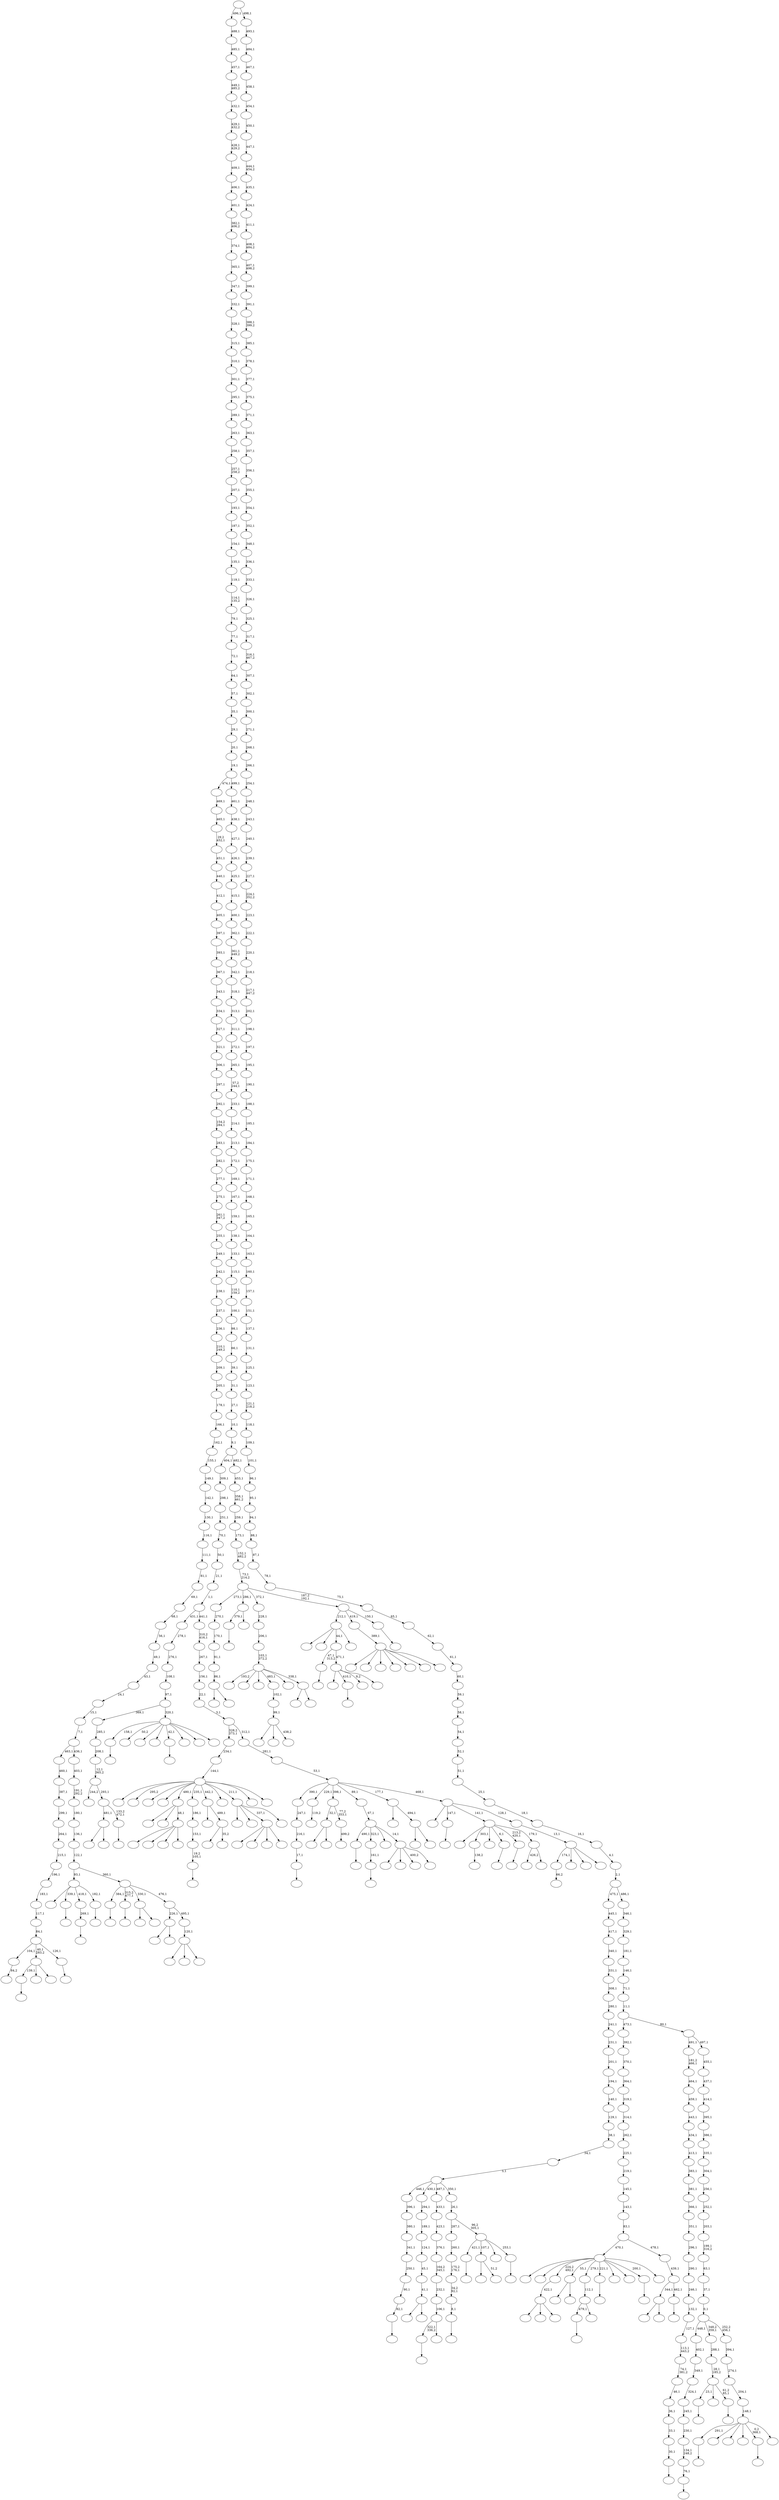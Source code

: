 digraph T {
	650 [label=""]
	649 [label=""]
	648 [label=""]
	647 [label=""]
	646 [label=""]
	645 [label=""]
	644 [label=""]
	643 [label=""]
	642 [label=""]
	641 [label=""]
	640 [label=""]
	639 [label=""]
	638 [label=""]
	637 [label=""]
	636 [label=""]
	635 [label=""]
	634 [label=""]
	633 [label=""]
	632 [label=""]
	631 [label=""]
	630 [label=""]
	629 [label=""]
	628 [label=""]
	627 [label=""]
	626 [label=""]
	625 [label=""]
	624 [label=""]
	623 [label=""]
	622 [label=""]
	621 [label=""]
	620 [label=""]
	619 [label=""]
	618 [label=""]
	617 [label=""]
	616 [label=""]
	615 [label=""]
	614 [label=""]
	613 [label=""]
	612 [label=""]
	611 [label=""]
	610 [label=""]
	609 [label=""]
	608 [label=""]
	607 [label=""]
	606 [label=""]
	605 [label=""]
	604 [label=""]
	603 [label=""]
	602 [label=""]
	601 [label=""]
	600 [label=""]
	599 [label=""]
	598 [label=""]
	597 [label=""]
	596 [label=""]
	595 [label=""]
	594 [label=""]
	593 [label=""]
	592 [label=""]
	591 [label=""]
	590 [label=""]
	589 [label=""]
	588 [label=""]
	587 [label=""]
	586 [label=""]
	585 [label=""]
	584 [label=""]
	583 [label=""]
	582 [label=""]
	581 [label=""]
	580 [label=""]
	579 [label=""]
	578 [label=""]
	577 [label=""]
	576 [label=""]
	575 [label=""]
	574 [label=""]
	573 [label=""]
	572 [label=""]
	571 [label=""]
	570 [label=""]
	569 [label=""]
	568 [label=""]
	567 [label=""]
	566 [label=""]
	565 [label=""]
	564 [label=""]
	563 [label=""]
	562 [label=""]
	561 [label=""]
	560 [label=""]
	559 [label=""]
	558 [label=""]
	557 [label=""]
	556 [label=""]
	555 [label=""]
	554 [label=""]
	553 [label=""]
	552 [label=""]
	551 [label=""]
	550 [label=""]
	549 [label=""]
	548 [label=""]
	547 [label=""]
	546 [label=""]
	545 [label=""]
	544 [label=""]
	543 [label=""]
	542 [label=""]
	541 [label=""]
	540 [label=""]
	539 [label=""]
	538 [label=""]
	537 [label=""]
	536 [label=""]
	535 [label=""]
	534 [label=""]
	533 [label=""]
	532 [label=""]
	531 [label=""]
	530 [label=""]
	529 [label=""]
	528 [label=""]
	527 [label=""]
	526 [label=""]
	525 [label=""]
	524 [label=""]
	523 [label=""]
	522 [label=""]
	521 [label=""]
	520 [label=""]
	519 [label=""]
	518 [label=""]
	517 [label=""]
	516 [label=""]
	515 [label=""]
	514 [label=""]
	513 [label=""]
	512 [label=""]
	511 [label=""]
	510 [label=""]
	509 [label=""]
	508 [label=""]
	507 [label=""]
	506 [label=""]
	505 [label=""]
	504 [label=""]
	503 [label=""]
	502 [label=""]
	501 [label=""]
	500 [label=""]
	499 [label=""]
	498 [label=""]
	497 [label=""]
	496 [label=""]
	495 [label=""]
	494 [label=""]
	493 [label=""]
	492 [label=""]
	491 [label=""]
	490 [label=""]
	489 [label=""]
	488 [label=""]
	487 [label=""]
	486 [label=""]
	485 [label=""]
	484 [label=""]
	483 [label=""]
	482 [label=""]
	481 [label=""]
	480 [label=""]
	479 [label=""]
	478 [label=""]
	477 [label=""]
	476 [label=""]
	475 [label=""]
	474 [label=""]
	473 [label=""]
	472 [label=""]
	471 [label=""]
	470 [label=""]
	469 [label=""]
	468 [label=""]
	467 [label=""]
	466 [label=""]
	465 [label=""]
	464 [label=""]
	463 [label=""]
	462 [label=""]
	461 [label=""]
	460 [label=""]
	459 [label=""]
	458 [label=""]
	457 [label=""]
	456 [label=""]
	455 [label=""]
	454 [label=""]
	453 [label=""]
	452 [label=""]
	451 [label=""]
	450 [label=""]
	449 [label=""]
	448 [label=""]
	447 [label=""]
	446 [label=""]
	445 [label=""]
	444 [label=""]
	443 [label=""]
	442 [label=""]
	441 [label=""]
	440 [label=""]
	439 [label=""]
	438 [label=""]
	437 [label=""]
	436 [label=""]
	435 [label=""]
	434 [label=""]
	433 [label=""]
	432 [label=""]
	431 [label=""]
	430 [label=""]
	429 [label=""]
	428 [label=""]
	427 [label=""]
	426 [label=""]
	425 [label=""]
	424 [label=""]
	423 [label=""]
	422 [label=""]
	421 [label=""]
	420 [label=""]
	419 [label=""]
	418 [label=""]
	417 [label=""]
	416 [label=""]
	415 [label=""]
	414 [label=""]
	413 [label=""]
	412 [label=""]
	411 [label=""]
	410 [label=""]
	409 [label=""]
	408 [label=""]
	407 [label=""]
	406 [label=""]
	405 [label=""]
	404 [label=""]
	403 [label=""]
	402 [label=""]
	401 [label=""]
	400 [label=""]
	399 [label=""]
	398 [label=""]
	397 [label=""]
	396 [label=""]
	395 [label=""]
	394 [label=""]
	393 [label=""]
	392 [label=""]
	391 [label=""]
	390 [label=""]
	389 [label=""]
	388 [label=""]
	387 [label=""]
	386 [label=""]
	385 [label=""]
	384 [label=""]
	383 [label=""]
	382 [label=""]
	381 [label=""]
	380 [label=""]
	379 [label=""]
	378 [label=""]
	377 [label=""]
	376 [label=""]
	375 [label=""]
	374 [label=""]
	373 [label=""]
	372 [label=""]
	371 [label=""]
	370 [label=""]
	369 [label=""]
	368 [label=""]
	367 [label=""]
	366 [label=""]
	365 [label=""]
	364 [label=""]
	363 [label=""]
	362 [label=""]
	361 [label=""]
	360 [label=""]
	359 [label=""]
	358 [label=""]
	357 [label=""]
	356 [label=""]
	355 [label=""]
	354 [label=""]
	353 [label=""]
	352 [label=""]
	351 [label=""]
	350 [label=""]
	349 [label=""]
	348 [label=""]
	347 [label=""]
	346 [label=""]
	345 [label=""]
	344 [label=""]
	343 [label=""]
	342 [label=""]
	341 [label=""]
	340 [label=""]
	339 [label=""]
	338 [label=""]
	337 [label=""]
	336 [label=""]
	335 [label=""]
	334 [label=""]
	333 [label=""]
	332 [label=""]
	331 [label=""]
	330 [label=""]
	329 [label=""]
	328 [label=""]
	327 [label=""]
	326 [label=""]
	325 [label=""]
	324 [label=""]
	323 [label=""]
	322 [label=""]
	321 [label=""]
	320 [label=""]
	319 [label=""]
	318 [label=""]
	317 [label=""]
	316 [label=""]
	315 [label=""]
	314 [label=""]
	313 [label=""]
	312 [label=""]
	311 [label=""]
	310 [label=""]
	309 [label=""]
	308 [label=""]
	307 [label=""]
	306 [label=""]
	305 [label=""]
	304 [label=""]
	303 [label=""]
	302 [label=""]
	301 [label=""]
	300 [label=""]
	299 [label=""]
	298 [label=""]
	297 [label=""]
	296 [label=""]
	295 [label=""]
	294 [label=""]
	293 [label=""]
	292 [label=""]
	291 [label=""]
	290 [label=""]
	289 [label=""]
	288 [label=""]
	287 [label=""]
	286 [label=""]
	285 [label=""]
	284 [label=""]
	283 [label=""]
	282 [label=""]
	281 [label=""]
	280 [label=""]
	279 [label=""]
	278 [label=""]
	277 [label=""]
	276 [label=""]
	275 [label=""]
	274 [label=""]
	273 [label=""]
	272 [label=""]
	271 [label=""]
	270 [label=""]
	269 [label=""]
	268 [label=""]
	267 [label=""]
	266 [label=""]
	265 [label=""]
	264 [label=""]
	263 [label=""]
	262 [label=""]
	261 [label=""]
	260 [label=""]
	259 [label=""]
	258 [label=""]
	257 [label=""]
	256 [label=""]
	255 [label=""]
	254 [label=""]
	253 [label=""]
	252 [label=""]
	251 [label=""]
	250 [label=""]
	249 [label=""]
	248 [label=""]
	247 [label=""]
	246 [label=""]
	245 [label=""]
	244 [label=""]
	243 [label=""]
	242 [label=""]
	241 [label=""]
	240 [label=""]
	239 [label=""]
	238 [label=""]
	237 [label=""]
	236 [label=""]
	235 [label=""]
	234 [label=""]
	233 [label=""]
	232 [label=""]
	231 [label=""]
	230 [label=""]
	229 [label=""]
	228 [label=""]
	227 [label=""]
	226 [label=""]
	225 [label=""]
	224 [label=""]
	223 [label=""]
	222 [label=""]
	221 [label=""]
	220 [label=""]
	219 [label=""]
	218 [label=""]
	217 [label=""]
	216 [label=""]
	215 [label=""]
	214 [label=""]
	213 [label=""]
	212 [label=""]
	211 [label=""]
	210 [label=""]
	209 [label=""]
	208 [label=""]
	207 [label=""]
	206 [label=""]
	205 [label=""]
	204 [label=""]
	203 [label=""]
	202 [label=""]
	201 [label=""]
	200 [label=""]
	199 [label=""]
	198 [label=""]
	197 [label=""]
	196 [label=""]
	195 [label=""]
	194 [label=""]
	193 [label=""]
	192 [label=""]
	191 [label=""]
	190 [label=""]
	189 [label=""]
	188 [label=""]
	187 [label=""]
	186 [label=""]
	185 [label=""]
	184 [label=""]
	183 [label=""]
	182 [label=""]
	181 [label=""]
	180 [label=""]
	179 [label=""]
	178 [label=""]
	177 [label=""]
	176 [label=""]
	175 [label=""]
	174 [label=""]
	173 [label=""]
	172 [label=""]
	171 [label=""]
	170 [label=""]
	169 [label=""]
	168 [label=""]
	167 [label=""]
	166 [label=""]
	165 [label=""]
	164 [label=""]
	163 [label=""]
	162 [label=""]
	161 [label=""]
	160 [label=""]
	159 [label=""]
	158 [label=""]
	157 [label=""]
	156 [label=""]
	155 [label=""]
	154 [label=""]
	153 [label=""]
	152 [label=""]
	151 [label=""]
	150 [label=""]
	149 [label=""]
	148 [label=""]
	147 [label=""]
	146 [label=""]
	145 [label=""]
	144 [label=""]
	143 [label=""]
	142 [label=""]
	141 [label=""]
	140 [label=""]
	139 [label=""]
	138 [label=""]
	137 [label=""]
	136 [label=""]
	135 [label=""]
	134 [label=""]
	133 [label=""]
	132 [label=""]
	131 [label=""]
	130 [label=""]
	129 [label=""]
	128 [label=""]
	127 [label=""]
	126 [label=""]
	125 [label=""]
	124 [label=""]
	123 [label=""]
	122 [label=""]
	121 [label=""]
	120 [label=""]
	119 [label=""]
	118 [label=""]
	117 [label=""]
	116 [label=""]
	115 [label=""]
	114 [label=""]
	113 [label=""]
	112 [label=""]
	111 [label=""]
	110 [label=""]
	109 [label=""]
	108 [label=""]
	107 [label=""]
	106 [label=""]
	105 [label=""]
	104 [label=""]
	103 [label=""]
	102 [label=""]
	101 [label=""]
	100 [label=""]
	99 [label=""]
	98 [label=""]
	97 [label=""]
	96 [label=""]
	95 [label=""]
	94 [label=""]
	93 [label=""]
	92 [label=""]
	91 [label=""]
	90 [label=""]
	89 [label=""]
	88 [label=""]
	87 [label=""]
	86 [label=""]
	85 [label=""]
	84 [label=""]
	83 [label=""]
	82 [label=""]
	81 [label=""]
	80 [label=""]
	79 [label=""]
	78 [label=""]
	77 [label=""]
	76 [label=""]
	75 [label=""]
	74 [label=""]
	73 [label=""]
	72 [label=""]
	71 [label=""]
	70 [label=""]
	69 [label=""]
	68 [label=""]
	67 [label=""]
	66 [label=""]
	65 [label=""]
	64 [label=""]
	63 [label=""]
	62 [label=""]
	61 [label=""]
	60 [label=""]
	59 [label=""]
	58 [label=""]
	57 [label=""]
	56 [label=""]
	55 [label=""]
	54 [label=""]
	53 [label=""]
	52 [label=""]
	51 [label=""]
	50 [label=""]
	49 [label=""]
	48 [label=""]
	47 [label=""]
	46 [label=""]
	45 [label=""]
	44 [label=""]
	43 [label=""]
	42 [label=""]
	41 [label=""]
	40 [label=""]
	39 [label=""]
	38 [label=""]
	37 [label=""]
	36 [label=""]
	35 [label=""]
	34 [label=""]
	33 [label=""]
	32 [label=""]
	31 [label=""]
	30 [label=""]
	29 [label=""]
	28 [label=""]
	27 [label=""]
	26 [label=""]
	25 [label=""]
	24 [label=""]
	23 [label=""]
	22 [label=""]
	21 [label=""]
	20 [label=""]
	19 [label=""]
	18 [label=""]
	17 [label=""]
	16 [label=""]
	15 [label=""]
	14 [label=""]
	13 [label=""]
	12 [label=""]
	11 [label=""]
	10 [label=""]
	9 [label=""]
	8 [label=""]
	7 [label=""]
	6 [label=""]
	5 [label=""]
	4 [label=""]
	3 [label=""]
	2 [label=""]
	1 [label=""]
	0 [label=""]
	649 -> 650 [label=""]
	648 -> 649 [label="17,1"]
	647 -> 648 [label="216,1"]
	646 -> 647 [label="247,1"]
	644 -> 645 [label=""]
	643 -> 644 [label="82,1"]
	642 -> 643 [label="90,1"]
	641 -> 642 [label="250,1"]
	640 -> 641 [label="341,1"]
	639 -> 640 [label="380,1"]
	638 -> 639 [label="396,1"]
	635 -> 636 [label=""]
	632 -> 633 [label=""]
	628 -> 629 [label=""]
	623 -> 624 [label=""]
	621 -> 622 [label=""]
	620 -> 621 [label="30,1"]
	619 -> 620 [label="33,1"]
	618 -> 619 [label="36,1"]
	617 -> 618 [label="46,1"]
	616 -> 617 [label="74,1\n381,2"]
	615 -> 616 [label="113,1\n443,2"]
	614 -> 615 [label="127,1"]
	613 -> 614 [label="132,1"]
	612 -> 613 [label="246,1"]
	611 -> 612 [label="290,1"]
	610 -> 611 [label="296,1"]
	609 -> 610 [label="351,1"]
	608 -> 609 [label="366,1"]
	607 -> 608 [label="381,1"]
	606 -> 607 [label="383,1"]
	605 -> 606 [label="413,1"]
	604 -> 605 [label="434,1"]
	603 -> 604 [label="443,1"]
	602 -> 603 [label="459,1"]
	601 -> 602 [label="464,1"]
	600 -> 601 [label="181,2\n466,1"]
	598 -> 625 [label=""]
	598 -> 599 [label=""]
	594 -> 595 [label=""]
	589 -> 590 [label="84,2"]
	586 -> 587 [label=""]
	585 -> 586 [label="161,1"]
	569 -> 570 [label=""]
	564 -> 565 [label=""]
	563 -> 564 [label="76,1"]
	562 -> 563 [label="134,1\n248,2"]
	561 -> 562 [label="230,1"]
	560 -> 561 [label="245,1"]
	559 -> 560 [label="324,1"]
	558 -> 559 [label="349,1"]
	557 -> 558 [label="402,1"]
	554 -> 555 [label=""]
	552 -> 553 [label=""]
	545 -> 546 [label=""]
	543 -> 544 [label=""]
	542 -> 543 [label="269,1"]
	539 -> 635 [label="139,1"]
	539 -> 593 [label=""]
	539 -> 540 [label=""]
	531 -> 630 [label=""]
	531 -> 547 [label=""]
	531 -> 532 [label=""]
	530 -> 531 [label="422,1"]
	528 -> 529 [label=""]
	526 -> 527 [label="138,2"]
	523 -> 524 [label="66,2"]
	520 -> 521 [label=""]
	519 -> 589 [label="104,1"]
	519 -> 539 [label="40,1\n283,2"]
	519 -> 520 [label="126,1"]
	518 -> 519 [label="84,1"]
	517 -> 518 [label="117,1"]
	516 -> 517 [label="183,1"]
	515 -> 516 [label="196,1"]
	514 -> 515 [label="215,1"]
	513 -> 514 [label="264,1"]
	512 -> 513 [label="299,1"]
	511 -> 512 [label="387,1"]
	510 -> 511 [label="460,1"]
	508 -> 509 [label=""]
	506 -> 507 [label=""]
	505 -> 506 [label="8,1"]
	504 -> 505 [label="34,2\n92,1"]
	503 -> 504 [label="175,2\n176,1"]
	502 -> 503 [label="260,1"]
	499 -> 500 [label=""]
	495 -> 626 [label=""]
	495 -> 496 [label=""]
	494 -> 495 [label="41,1"]
	493 -> 494 [label="45,1"]
	492 -> 493 [label="124,1"]
	491 -> 492 [label="189,1"]
	490 -> 491 [label="294,1"]
	488 -> 489 [label=""]
	485 -> 582 [label=""]
	485 -> 486 [label=""]
	480 -> 584 [label=""]
	480 -> 481 [label=""]
	478 -> 525 [label=""]
	478 -> 479 [label=""]
	476 -> 632 [label="322,1\n336,2"]
	476 -> 477 [label=""]
	475 -> 476 [label="106,1"]
	474 -> 475 [label="232,1"]
	473 -> 474 [label="164,2\n345,1"]
	472 -> 473 [label="376,1"]
	471 -> 472 [label="423,1"]
	470 -> 471 [label="433,1"]
	468 -> 627 [label=""]
	468 -> 550 [label=""]
	468 -> 469 [label="438,2"]
	467 -> 468 [label="99,1"]
	466 -> 467 [label="102,1"]
	463 -> 579 [label=""]
	463 -> 576 [label=""]
	463 -> 484 [label=""]
	463 -> 464 [label=""]
	462 -> 572 [label=""]
	462 -> 537 [label=""]
	462 -> 463 [label="48,1"]
	460 -> 461 [label=""]
	459 -> 575 [label=""]
	459 -> 552 [label="339,1"]
	459 -> 542 [label="418,1"]
	459 -> 460 [label="182,1"]
	455 -> 456 [label=""]
	448 -> 528 [label="479,1"]
	448 -> 449 [label=""]
	447 -> 448 [label="112,1"]
	445 -> 446 [label=""]
	443 -> 444 [label=""]
	440 -> 534 [label=""]
	440 -> 441 [label=""]
	439 -> 440 [label="86,1"]
	438 -> 439 [label="91,1"]
	437 -> 438 [label="170,1"]
	436 -> 437 [label="270,1"]
	434 -> 580 [label=""]
	434 -> 549 [label=""]
	434 -> 522 [label=""]
	434 -> 435 [label=""]
	432 -> 433 [label=""]
	430 -> 431 [label="119,2"]
	426 -> 427 [label=""]
	425 -> 426 [label="19,2\n105,1"]
	424 -> 425 [label="153,1"]
	423 -> 424 [label="186,1"]
	421 -> 578 [label=""]
	421 -> 422 [label="35,2"]
	420 -> 574 [label=""]
	420 -> 421 [label="489,1"]
	418 -> 596 [label=""]
	418 -> 499 [label="410,1"]
	418 -> 458 [label="9,2"]
	418 -> 419 [label=""]
	417 -> 508 [label="47,1\n313,2"]
	417 -> 418 [label="471,1"]
	413 -> 535 [label=""]
	413 -> 414 [label="51,2"]
	411 -> 412 [label=""]
	406 -> 634 [label=""]
	406 -> 566 [label=""]
	406 -> 530 [label="224,2\n492,1"]
	406 -> 480 [label="55,1"]
	406 -> 447 [label="279,1"]
	406 -> 432 [label="221,1"]
	406 -> 429 [label=""]
	406 -> 416 [label=""]
	406 -> 411 [label="200,1"]
	406 -> 407 [label=""]
	404 -> 554 [label="379,1"]
	404 -> 405 [label=""]
	401 -> 402 [label="499,2"]
	400 -> 478 [label="32,1"]
	400 -> 401 [label="77,2\n353,1"]
	398 -> 399 [label=""]
	397 -> 485 [label="481,1"]
	397 -> 398 [label="133,2\n472,1"]
	396 -> 567 [label="244,2"]
	396 -> 397 [label="293,1"]
	395 -> 396 [label="12,1\n365,2"]
	394 -> 395 [label="208,1"]
	393 -> 394 [label="285,1"]
	388 -> 389 [label=""]
	386 -> 497 [label=""]
	386 -> 487 [label=""]
	386 -> 417 [label="44,1"]
	386 -> 387 [label=""]
	382 -> 533 [label=""]
	382 -> 383 [label=""]
	380 -> 569 [label="158,1"]
	380 -> 457 [label="50,2"]
	380 -> 453 [label=""]
	380 -> 450 [label=""]
	380 -> 445 [label="42,1"]
	380 -> 409 [label=""]
	380 -> 385 [label=""]
	380 -> 381 [label=""]
	379 -> 393 [label="369,1"]
	379 -> 380 [label="320,1"]
	378 -> 379 [label="97,1"]
	377 -> 378 [label="108,1"]
	376 -> 377 [label="276,1"]
	375 -> 376 [label="278,1"]
	373 -> 374 [label=""]
	371 -> 372 [label=""]
	370 -> 628 [label="23,1"]
	370 -> 536 [label=""]
	370 -> 371 [label="61,2\n85,1"]
	369 -> 370 [label="28,1\n185,2"]
	368 -> 369 [label="288,1"]
	366 -> 367 [label=""]
	363 -> 573 [label=""]
	363 -> 568 [label=""]
	363 -> 434 [label="337,1"]
	363 -> 364 [label=""]
	361 -> 581 [label=""]
	361 -> 362 [label=""]
	360 -> 591 [label="193,2"]
	360 -> 577 [label=""]
	360 -> 548 [label=""]
	360 -> 466 [label="483,1"]
	360 -> 384 [label=""]
	360 -> 361 [label="338,1"]
	359 -> 360 [label="103,1\n372,2"]
	358 -> 359 [label="206,1"]
	357 -> 358 [label="228,1"]
	355 -> 391 [label=""]
	355 -> 356 [label=""]
	353 -> 354 [label=""]
	352 -> 488 [label="421,1"]
	352 -> 413 [label="107,1"]
	352 -> 403 [label=""]
	352 -> 353 [label="253,1"]
	351 -> 502 [label="287,1"]
	351 -> 352 [label="96,2\n305,1"]
	350 -> 351 [label="26,1"]
	349 -> 638 [label="446,1"]
	349 -> 490 [label="430,1"]
	349 -> 470 [label="487,1"]
	349 -> 350 [label="350,1"]
	348 -> 349 [label="5,1"]
	347 -> 348 [label="34,1"]
	346 -> 347 [label="38,1"]
	345 -> 346 [label="129,1"]
	344 -> 345 [label="140,1"]
	343 -> 344 [label="194,1"]
	342 -> 343 [label="201,1"]
	341 -> 342 [label="231,1"]
	340 -> 341 [label="241,1"]
	339 -> 340 [label="280,1"]
	338 -> 339 [label="308,1"]
	337 -> 338 [label="331,1"]
	336 -> 337 [label="340,1"]
	335 -> 336 [label="417,1"]
	334 -> 335 [label="445,1"]
	332 -> 631 [label=""]
	332 -> 588 [label=""]
	332 -> 482 [label="400,2"]
	332 -> 333 [label=""]
	331 -> 594 [label="490,1"]
	331 -> 585 [label="323,1"]
	331 -> 452 [label=""]
	331 -> 332 [label="14,1"]
	330 -> 331 [label="67,1"]
	326 -> 327 [label=""]
	325 -> 598 [label="344,1"]
	325 -> 326 [label="462,1"]
	324 -> 325 [label="439,1"]
	323 -> 406 [label="470,1"]
	323 -> 324 [label="478,1"]
	322 -> 323 [label="83,1"]
	321 -> 322 [label="143,1"]
	320 -> 321 [label="145,1"]
	319 -> 320 [label="219,1"]
	318 -> 319 [label="225,1"]
	317 -> 318 [label="262,1"]
	316 -> 317 [label="314,1"]
	315 -> 316 [label="319,1"]
	314 -> 315 [label="364,1"]
	313 -> 314 [label="370,1"]
	312 -> 313 [label="392,1"]
	310 -> 592 [label=""]
	310 -> 571 [label=""]
	310 -> 442 [label=""]
	310 -> 415 [label=""]
	310 -> 390 [label=""]
	310 -> 328 [label=""]
	310 -> 311 [label=""]
	309 -> 310 [label="389,1"]
	307 -> 583 [label="426,2"]
	307 -> 308 [label=""]
	306 -> 597 [label=""]
	306 -> 526 [label="303,1"]
	306 -> 483 [label=""]
	306 -> 388 [label="6,1"]
	306 -> 373 [label="213,2\n420,1"]
	306 -> 307 [label="179,1"]
	304 -> 551 [label=""]
	304 -> 541 [label="295,2"]
	304 -> 501 [label=""]
	304 -> 465 [label=""]
	304 -> 462 [label="480,1"]
	304 -> 423 [label="235,1"]
	304 -> 420 [label="442,1"]
	304 -> 408 [label=""]
	304 -> 363 [label="211,1"]
	304 -> 329 [label=""]
	304 -> 305 [label=""]
	303 -> 304 [label="144,1"]
	302 -> 303 [label="234,1"]
	300 -> 637 [label=""]
	300 -> 498 [label=""]
	300 -> 301 [label=""]
	299 -> 300 [label="120,1"]
	298 -> 382 [label="226,1"]
	298 -> 299 [label="495,1"]
	297 -> 455 [label="384,1"]
	297 -> 443 [label="315,2\n477,1"]
	297 -> 355 [label="330,1"]
	297 -> 298 [label="476,1"]
	296 -> 459 [label="93,1"]
	296 -> 297 [label="360,1"]
	295 -> 296 [label="122,1"]
	294 -> 295 [label="136,1"]
	293 -> 294 [label="180,1"]
	292 -> 293 [label="191,1\n292,2"]
	291 -> 292 [label="403,1"]
	290 -> 510 [label="463,1"]
	290 -> 291 [label="436,1"]
	289 -> 290 [label="7,1"]
	288 -> 289 [label="15,1"]
	287 -> 288 [label="24,1"]
	286 -> 287 [label="43,1"]
	285 -> 286 [label="49,1"]
	284 -> 285 [label="56,1"]
	283 -> 284 [label="68,1"]
	282 -> 283 [label="69,1"]
	281 -> 282 [label="81,1"]
	280 -> 281 [label="111,1"]
	279 -> 280 [label="116,1"]
	278 -> 279 [label="130,1"]
	277 -> 278 [label="142,1"]
	276 -> 277 [label="149,1"]
	275 -> 276 [label="155,1"]
	274 -> 275 [label="162,1"]
	273 -> 274 [label="166,1"]
	272 -> 273 [label="178,1"]
	271 -> 272 [label="205,1"]
	270 -> 271 [label="209,1"]
	269 -> 270 [label="210,1\n249,2"]
	268 -> 269 [label="236,1"]
	267 -> 268 [label="237,1"]
	266 -> 267 [label="238,1"]
	265 -> 266 [label="242,1"]
	264 -> 265 [label="249,1"]
	263 -> 264 [label="255,1"]
	262 -> 263 [label="261,1\n347,2"]
	261 -> 262 [label="275,1"]
	260 -> 261 [label="277,1"]
	259 -> 260 [label="282,1"]
	258 -> 259 [label="283,1"]
	257 -> 258 [label="154,2\n284,1"]
	256 -> 257 [label="292,1"]
	255 -> 256 [label="297,1"]
	254 -> 255 [label="306,1"]
	253 -> 254 [label="321,1"]
	252 -> 253 [label="327,1"]
	251 -> 252 [label="334,1"]
	250 -> 251 [label="343,1"]
	249 -> 250 [label="367,1"]
	248 -> 249 [label="393,1"]
	247 -> 248 [label="397,1"]
	246 -> 247 [label="405,1"]
	245 -> 246 [label="412,1"]
	244 -> 245 [label="440,1"]
	243 -> 244 [label="451,1"]
	242 -> 243 [label="29,2\n452,1"]
	241 -> 242 [label="465,1"]
	240 -> 241 [label="469,1"]
	238 -> 538 [label=""]
	238 -> 239 [label=""]
	237 -> 365 [label=""]
	237 -> 238 [label="494,1"]
	235 -> 523 [label="174,1"]
	235 -> 410 [label=""]
	235 -> 392 [label=""]
	235 -> 236 [label=""]
	234 -> 235 [label="13,1"]
	233 -> 556 [label=""]
	233 -> 545 [label="147,1"]
	233 -> 306 [label="141,1"]
	233 -> 234 [label="128,1"]
	232 -> 646 [label="390,1"]
	232 -> 430 [label="229,1"]
	232 -> 400 [label="398,1"]
	232 -> 330 [label="89,1"]
	232 -> 237 [label="177,1"]
	232 -> 233 [label="468,1"]
	231 -> 232 [label="53,1"]
	230 -> 231 [label="281,1"]
	229 -> 302 [label="328,2\n373,1"]
	229 -> 230 [label="312,1"]
	228 -> 229 [label="3,1"]
	227 -> 228 [label="22,1"]
	226 -> 227 [label="156,1"]
	225 -> 226 [label="267,1"]
	224 -> 225 [label="310,2\n416,1"]
	223 -> 375 [label="431,1"]
	223 -> 224 [label="441,1"]
	222 -> 223 [label="1,1"]
	221 -> 222 [label="21,1"]
	220 -> 221 [label="50,1"]
	219 -> 220 [label="70,1"]
	218 -> 219 [label="251,1"]
	217 -> 218 [label="298,1"]
	216 -> 217 [label="309,1"]
	214 -> 215 [label=""]
	213 -> 386 [label="212,1"]
	213 -> 309 [label="419,1"]
	213 -> 214 [label="150,1"]
	212 -> 436 [label="273,1"]
	212 -> 404 [label="286,1"]
	212 -> 357 [label="372,1"]
	212 -> 213 [label="187,2\n192,1"]
	211 -> 212 [label="73,1\n214,2"]
	210 -> 211 [label="152,1\n482,2"]
	209 -> 210 [label="173,1"]
	208 -> 209 [label="259,1"]
	207 -> 208 [label="358,1\n461,2"]
	206 -> 207 [label="453,1"]
	205 -> 216 [label="404,1"]
	205 -> 206 [label="482,1"]
	204 -> 205 [label="9,1"]
	203 -> 204 [label="10,1"]
	202 -> 203 [label="27,1"]
	201 -> 202 [label="31,1"]
	200 -> 201 [label="39,1"]
	199 -> 200 [label="66,1"]
	198 -> 199 [label="98,1"]
	197 -> 198 [label="100,1"]
	196 -> 197 [label="110,1\n159,2"]
	195 -> 196 [label="115,1"]
	194 -> 195 [label="133,1"]
	193 -> 194 [label="138,1"]
	192 -> 193 [label="159,1"]
	191 -> 192 [label="167,1"]
	190 -> 191 [label="169,1"]
	189 -> 190 [label="172,1"]
	188 -> 189 [label="213,1"]
	187 -> 188 [label="214,1"]
	186 -> 187 [label="233,1"]
	185 -> 186 [label="57,2\n244,1"]
	184 -> 185 [label="265,1"]
	183 -> 184 [label="272,1"]
	182 -> 183 [label="311,1"]
	181 -> 182 [label="313,1"]
	180 -> 181 [label="318,1"]
	179 -> 180 [label="342,1"]
	178 -> 179 [label="361,1\n449,2"]
	177 -> 178 [label="362,1"]
	176 -> 177 [label="400,1"]
	175 -> 176 [label="415,1"]
	174 -> 175 [label="425,1"]
	173 -> 174 [label="426,1"]
	172 -> 173 [label="427,1"]
	171 -> 172 [label="438,1"]
	170 -> 171 [label="461,1"]
	169 -> 240 [label="474,1"]
	169 -> 170 [label="499,1"]
	168 -> 169 [label="19,1"]
	167 -> 168 [label="20,1"]
	166 -> 167 [label="29,1"]
	165 -> 166 [label="35,1"]
	164 -> 165 [label="57,1"]
	163 -> 164 [label="64,1"]
	162 -> 163 [label="72,1"]
	161 -> 162 [label="77,1"]
	160 -> 161 [label="79,1"]
	159 -> 160 [label="114,1\n135,2"]
	158 -> 159 [label="119,1"]
	157 -> 158 [label="135,1"]
	156 -> 157 [label="154,1"]
	155 -> 156 [label="187,1"]
	154 -> 155 [label="193,1"]
	153 -> 154 [label="207,1"]
	152 -> 153 [label="257,1\n258,2"]
	151 -> 152 [label="258,1"]
	150 -> 151 [label="263,1"]
	149 -> 150 [label="289,1"]
	148 -> 149 [label="295,1"]
	147 -> 148 [label="301,1"]
	146 -> 147 [label="310,1"]
	145 -> 146 [label="315,1"]
	144 -> 145 [label="328,1"]
	143 -> 144 [label="332,1"]
	142 -> 143 [label="347,1"]
	141 -> 142 [label="365,1"]
	140 -> 141 [label="374,1"]
	139 -> 140 [label="382,1\n406,2"]
	138 -> 139 [label="401,1"]
	137 -> 138 [label="406,1"]
	136 -> 137 [label="409,1"]
	135 -> 136 [label="428,1\n429,2"]
	134 -> 135 [label="429,1\n432,2"]
	133 -> 134 [label="432,1"]
	132 -> 133 [label="449,1\n485,2"]
	131 -> 132 [label="457,1"]
	130 -> 131 [label="485,1"]
	129 -> 130 [label="488,1"]
	127 -> 623 [label="291,1"]
	127 -> 454 [label=""]
	127 -> 451 [label=""]
	127 -> 428 [label=""]
	127 -> 366 [label="0,2\n368,1"]
	127 -> 128 [label=""]
	126 -> 127 [label="148,1"]
	125 -> 126 [label="204,1"]
	124 -> 125 [label="274,1"]
	123 -> 124 [label="394,1"]
	122 -> 557 [label="448,1"]
	122 -> 368 [label="348,2\n359,1"]
	122 -> 123 [label="252,2\n456,1"]
	121 -> 122 [label="0,1"]
	120 -> 121 [label="37,1"]
	119 -> 120 [label="63,1"]
	118 -> 119 [label="199,1\n316,2"]
	117 -> 118 [label="203,1"]
	116 -> 117 [label="252,1"]
	115 -> 116 [label="256,1"]
	114 -> 115 [label="304,1"]
	113 -> 114 [label="335,1"]
	112 -> 113 [label="386,1"]
	111 -> 112 [label="395,1"]
	110 -> 111 [label="414,1"]
	109 -> 110 [label="437,1"]
	108 -> 109 [label="455,1"]
	107 -> 600 [label="491,1"]
	107 -> 108 [label="497,1"]
	106 -> 312 [label="473,1"]
	106 -> 107 [label="80,1"]
	105 -> 106 [label="11,1"]
	104 -> 105 [label="71,1"]
	103 -> 104 [label="146,1"]
	102 -> 103 [label="181,1"]
	101 -> 102 [label="329,1"]
	100 -> 101 [label="346,1"]
	99 -> 334 [label="475,1"]
	99 -> 100 [label="486,1"]
	98 -> 99 [label="2,1"]
	97 -> 98 [label="4,1"]
	96 -> 97 [label="16,1"]
	95 -> 96 [label="18,1"]
	94 -> 95 [label="25,1"]
	93 -> 94 [label="51,1"]
	92 -> 93 [label="52,1"]
	91 -> 92 [label="54,1"]
	90 -> 91 [label="58,1"]
	89 -> 90 [label="59,1"]
	88 -> 89 [label="60,1"]
	87 -> 88 [label="61,1"]
	86 -> 87 [label="62,1"]
	85 -> 86 [label="65,1"]
	84 -> 85 [label="75,1"]
	83 -> 84 [label="78,1"]
	82 -> 83 [label="87,1"]
	81 -> 82 [label="88,1"]
	80 -> 81 [label="94,1"]
	79 -> 80 [label="95,1"]
	78 -> 79 [label="96,1"]
	77 -> 78 [label="101,1"]
	76 -> 77 [label="109,1"]
	75 -> 76 [label="118,1"]
	74 -> 75 [label="121,1\n218,2"]
	73 -> 74 [label="123,1"]
	72 -> 73 [label="125,1"]
	71 -> 72 [label="131,1"]
	70 -> 71 [label="137,1"]
	69 -> 70 [label="151,1"]
	68 -> 69 [label="157,1"]
	67 -> 68 [label="160,1"]
	66 -> 67 [label="163,1"]
	65 -> 66 [label="164,1"]
	64 -> 65 [label="165,1"]
	63 -> 64 [label="168,1"]
	62 -> 63 [label="171,1"]
	61 -> 62 [label="175,1"]
	60 -> 61 [label="184,1"]
	59 -> 60 [label="185,1"]
	58 -> 59 [label="188,1"]
	57 -> 58 [label="190,1"]
	56 -> 57 [label="195,1"]
	55 -> 56 [label="197,1"]
	54 -> 55 [label="198,1"]
	53 -> 54 [label="202,1"]
	52 -> 53 [label="217,1\n447,2"]
	51 -> 52 [label="218,1"]
	50 -> 51 [label="220,1"]
	49 -> 50 [label="222,1"]
	48 -> 49 [label="223,1"]
	47 -> 48 [label="224,1\n352,2"]
	46 -> 47 [label="227,1"]
	45 -> 46 [label="239,1"]
	44 -> 45 [label="240,1"]
	43 -> 44 [label="243,1"]
	42 -> 43 [label="248,1"]
	41 -> 42 [label="254,1"]
	40 -> 41 [label="266,1"]
	39 -> 40 [label="268,1"]
	38 -> 39 [label="271,1"]
	37 -> 38 [label="300,1"]
	36 -> 37 [label="302,1"]
	35 -> 36 [label="307,1"]
	34 -> 35 [label="316,1\n467,2"]
	33 -> 34 [label="317,1"]
	32 -> 33 [label="325,1"]
	31 -> 32 [label="326,1"]
	30 -> 31 [label="333,1"]
	29 -> 30 [label="336,1"]
	28 -> 29 [label="348,1"]
	27 -> 28 [label="352,1"]
	26 -> 27 [label="354,1"]
	25 -> 26 [label="355,1"]
	24 -> 25 [label="356,1"]
	23 -> 24 [label="357,1"]
	22 -> 23 [label="363,1"]
	21 -> 22 [label="371,1"]
	20 -> 21 [label="375,1"]
	19 -> 20 [label="377,1"]
	18 -> 19 [label="378,1"]
	17 -> 18 [label="385,1"]
	16 -> 17 [label="388,1\n399,2"]
	15 -> 16 [label="391,1"]
	14 -> 15 [label="399,1"]
	13 -> 14 [label="407,1\n498,2"]
	12 -> 13 [label="408,1\n484,2"]
	11 -> 12 [label="411,1"]
	10 -> 11 [label="424,1"]
	9 -> 10 [label="435,1"]
	8 -> 9 [label="444,1\n454,2"]
	7 -> 8 [label="447,1"]
	6 -> 7 [label="450,1"]
	5 -> 6 [label="454,1"]
	4 -> 5 [label="458,1"]
	3 -> 4 [label="467,1"]
	2 -> 3 [label="484,1"]
	1 -> 2 [label="493,1"]
	0 -> 129 [label="496,1"]
	0 -> 1 [label="498,1"]
}
